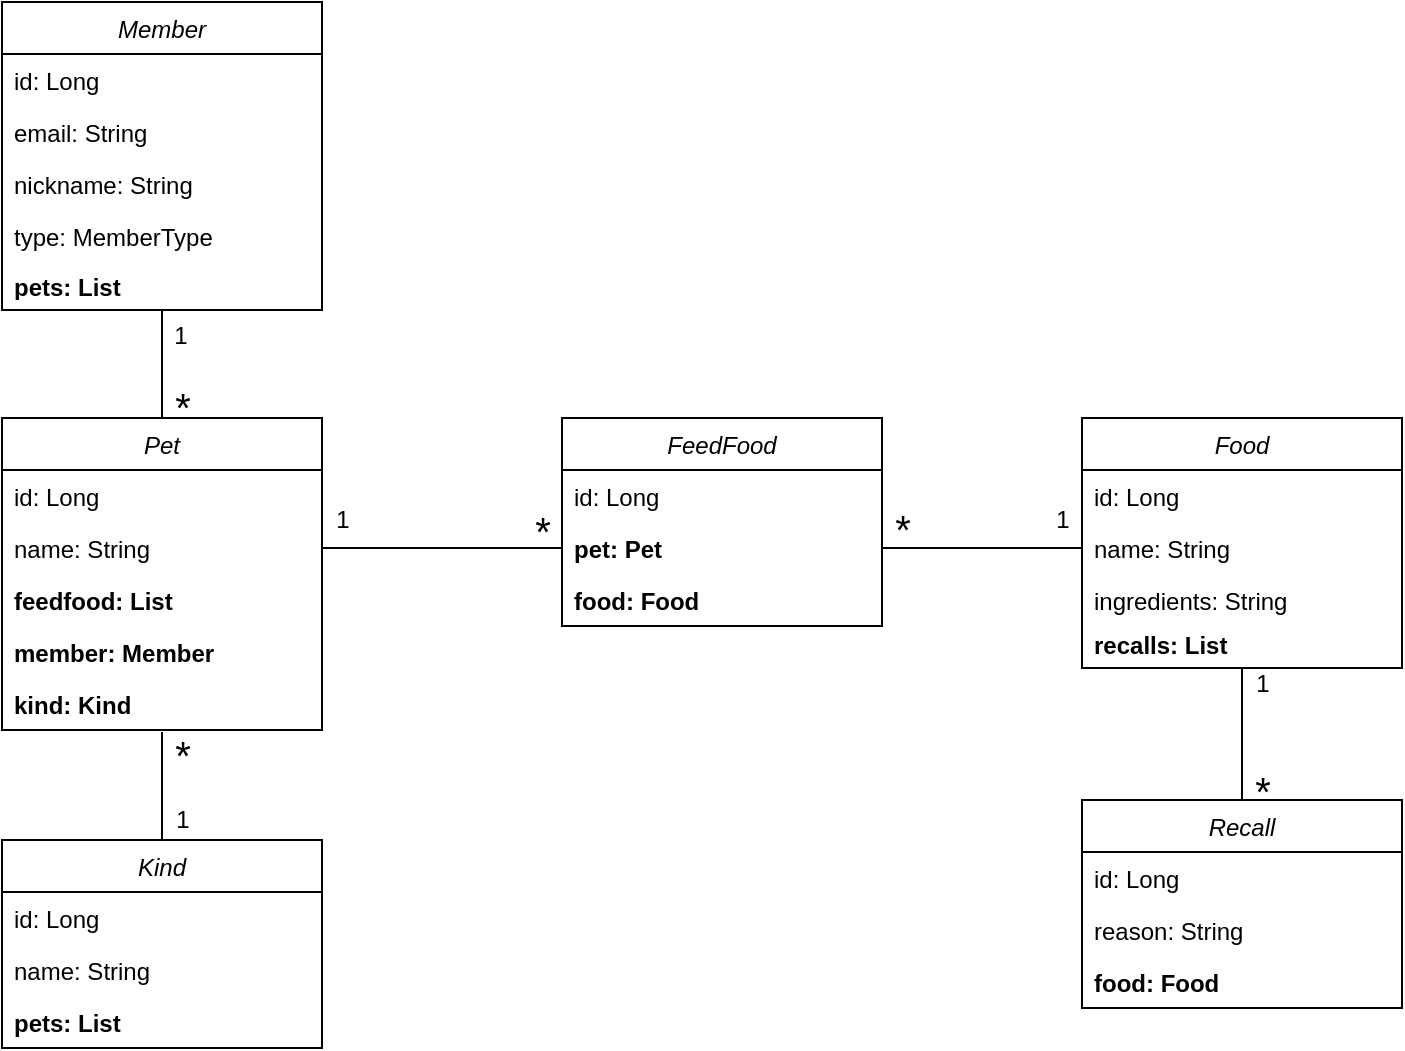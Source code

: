 <mxfile version="17.4.0" type="github">
  <diagram id="C5RBs43oDa-KdzZeNtuy" name="Page-1">
    <mxGraphModel dx="1298" dy="809" grid="1" gridSize="10" guides="1" tooltips="1" connect="1" arrows="1" fold="1" page="1" pageScale="1" pageWidth="827" pageHeight="583" math="0" shadow="0">
      <root>
        <mxCell id="WIyWlLk6GJQsqaUBKTNV-0" />
        <mxCell id="WIyWlLk6GJQsqaUBKTNV-1" parent="WIyWlLk6GJQsqaUBKTNV-0" />
        <mxCell id="ZGqFRhJ1InIE41oUpykp-16" style="edgeStyle=orthogonalEdgeStyle;rounded=0;orthogonalLoop=1;jettySize=auto;html=1;exitX=0.5;exitY=1;exitDx=0;exitDy=0;entryX=0.5;entryY=0;entryDx=0;entryDy=0;endArrow=none;endFill=0;" parent="WIyWlLk6GJQsqaUBKTNV-1" source="zkfFHV4jXpPFQw0GAbJ--0" target="ZGqFRhJ1InIE41oUpykp-3" edge="1">
          <mxGeometry relative="1" as="geometry" />
        </mxCell>
        <mxCell id="zkfFHV4jXpPFQw0GAbJ--0" value="Member" style="swimlane;fontStyle=2;align=center;verticalAlign=top;childLayout=stackLayout;horizontal=1;startSize=26;horizontalStack=0;resizeParent=1;resizeLast=0;collapsible=1;marginBottom=0;rounded=0;shadow=0;strokeWidth=1;" parent="WIyWlLk6GJQsqaUBKTNV-1" vertex="1">
          <mxGeometry x="80" y="21" width="160" height="154" as="geometry">
            <mxRectangle x="230" y="140" width="160" height="26" as="alternateBounds" />
          </mxGeometry>
        </mxCell>
        <mxCell id="zkfFHV4jXpPFQw0GAbJ--1" value="id: Long" style="text;align=left;verticalAlign=top;spacingLeft=4;spacingRight=4;overflow=hidden;rotatable=0;points=[[0,0.5],[1,0.5]];portConstraint=eastwest;" parent="zkfFHV4jXpPFQw0GAbJ--0" vertex="1">
          <mxGeometry y="26" width="160" height="26" as="geometry" />
        </mxCell>
        <mxCell id="ZGqFRhJ1InIE41oUpykp-2" value="email: String" style="text;align=left;verticalAlign=top;spacingLeft=4;spacingRight=4;overflow=hidden;rotatable=0;points=[[0,0.5],[1,0.5]];portConstraint=eastwest;" parent="zkfFHV4jXpPFQw0GAbJ--0" vertex="1">
          <mxGeometry y="52" width="160" height="26" as="geometry" />
        </mxCell>
        <mxCell id="ZGqFRhJ1InIE41oUpykp-1" value="nickname: String" style="text;align=left;verticalAlign=top;spacingLeft=4;spacingRight=4;overflow=hidden;rotatable=0;points=[[0,0.5],[1,0.5]];portConstraint=eastwest;" parent="zkfFHV4jXpPFQw0GAbJ--0" vertex="1">
          <mxGeometry y="78" width="160" height="26" as="geometry" />
        </mxCell>
        <mxCell id="A1zd_7pMqTfQitQCcipX-0" value="type: MemberType&#xa;" style="text;align=left;verticalAlign=top;spacingLeft=4;spacingRight=4;overflow=hidden;rotatable=0;points=[[0,0.5],[1,0.5]];portConstraint=eastwest;" vertex="1" parent="zkfFHV4jXpPFQw0GAbJ--0">
          <mxGeometry y="104" width="160" height="25" as="geometry" />
        </mxCell>
        <mxCell id="zkfFHV4jXpPFQw0GAbJ--2" value="pets: List" style="text;align=left;verticalAlign=top;spacingLeft=4;spacingRight=4;overflow=hidden;rotatable=0;points=[[0,0.5],[1,0.5]];portConstraint=eastwest;rounded=0;shadow=0;html=0;fontStyle=1" parent="zkfFHV4jXpPFQw0GAbJ--0" vertex="1">
          <mxGeometry y="129" width="160" height="16" as="geometry" />
        </mxCell>
        <mxCell id="ZGqFRhJ1InIE41oUpykp-3" value="Pet" style="swimlane;fontStyle=2;align=center;verticalAlign=top;childLayout=stackLayout;horizontal=1;startSize=26;horizontalStack=0;resizeParent=1;resizeLast=0;collapsible=1;marginBottom=0;rounded=0;shadow=0;strokeWidth=1;" parent="WIyWlLk6GJQsqaUBKTNV-1" vertex="1">
          <mxGeometry x="80" y="229" width="160" height="156" as="geometry">
            <mxRectangle x="230" y="140" width="160" height="26" as="alternateBounds" />
          </mxGeometry>
        </mxCell>
        <mxCell id="ZGqFRhJ1InIE41oUpykp-4" value="id: Long" style="text;align=left;verticalAlign=top;spacingLeft=4;spacingRight=4;overflow=hidden;rotatable=0;points=[[0,0.5],[1,0.5]];portConstraint=eastwest;" parent="ZGqFRhJ1InIE41oUpykp-3" vertex="1">
          <mxGeometry y="26" width="160" height="26" as="geometry" />
        </mxCell>
        <mxCell id="ZGqFRhJ1InIE41oUpykp-8" value="name: String" style="text;align=left;verticalAlign=top;spacingLeft=4;spacingRight=4;overflow=hidden;rotatable=0;points=[[0,0.5],[1,0.5]];portConstraint=eastwest;" parent="ZGqFRhJ1InIE41oUpykp-3" vertex="1">
          <mxGeometry y="52" width="160" height="26" as="geometry" />
        </mxCell>
        <mxCell id="ZGqFRhJ1InIE41oUpykp-44" value="feedfood: List" style="text;align=left;verticalAlign=top;spacingLeft=4;spacingRight=4;overflow=hidden;rotatable=0;points=[[0,0.5],[1,0.5]];portConstraint=eastwest;fontStyle=1" parent="ZGqFRhJ1InIE41oUpykp-3" vertex="1">
          <mxGeometry y="78" width="160" height="26" as="geometry" />
        </mxCell>
        <mxCell id="ZGqFRhJ1InIE41oUpykp-5" value="member: Member" style="text;align=left;verticalAlign=top;spacingLeft=4;spacingRight=4;overflow=hidden;rotatable=0;points=[[0,0.5],[1,0.5]];portConstraint=eastwest;fontStyle=1" parent="ZGqFRhJ1InIE41oUpykp-3" vertex="1">
          <mxGeometry y="104" width="160" height="26" as="geometry" />
        </mxCell>
        <mxCell id="ZGqFRhJ1InIE41oUpykp-9" value="kind: Kind" style="text;align=left;verticalAlign=top;spacingLeft=4;spacingRight=4;overflow=hidden;rotatable=0;points=[[0,0.5],[1,0.5]];portConstraint=eastwest;fontStyle=1" parent="ZGqFRhJ1InIE41oUpykp-3" vertex="1">
          <mxGeometry y="130" width="160" height="26" as="geometry" />
        </mxCell>
        <mxCell id="ZGqFRhJ1InIE41oUpykp-26" style="edgeStyle=orthogonalEdgeStyle;rounded=0;orthogonalLoop=1;jettySize=auto;html=1;exitX=0.5;exitY=0;exitDx=0;exitDy=0;entryX=0.5;entryY=1.038;entryDx=0;entryDy=0;entryPerimeter=0;fontSize=20;endArrow=none;endFill=0;" parent="WIyWlLk6GJQsqaUBKTNV-1" source="ZGqFRhJ1InIE41oUpykp-10" target="ZGqFRhJ1InIE41oUpykp-9" edge="1">
          <mxGeometry relative="1" as="geometry" />
        </mxCell>
        <mxCell id="ZGqFRhJ1InIE41oUpykp-10" value="Kind" style="swimlane;fontStyle=2;align=center;verticalAlign=top;childLayout=stackLayout;horizontal=1;startSize=26;horizontalStack=0;resizeParent=1;resizeLast=0;collapsible=1;marginBottom=0;rounded=0;shadow=0;strokeWidth=1;" parent="WIyWlLk6GJQsqaUBKTNV-1" vertex="1">
          <mxGeometry x="80" y="440" width="160" height="104" as="geometry">
            <mxRectangle x="230" y="140" width="160" height="26" as="alternateBounds" />
          </mxGeometry>
        </mxCell>
        <mxCell id="ZGqFRhJ1InIE41oUpykp-11" value="id: Long" style="text;align=left;verticalAlign=top;spacingLeft=4;spacingRight=4;overflow=hidden;rotatable=0;points=[[0,0.5],[1,0.5]];portConstraint=eastwest;" parent="ZGqFRhJ1InIE41oUpykp-10" vertex="1">
          <mxGeometry y="26" width="160" height="26" as="geometry" />
        </mxCell>
        <mxCell id="ZGqFRhJ1InIE41oUpykp-14" value="name: String" style="text;align=left;verticalAlign=top;spacingLeft=4;spacingRight=4;overflow=hidden;rotatable=0;points=[[0,0.5],[1,0.5]];portConstraint=eastwest;fontStyle=0" parent="ZGqFRhJ1InIE41oUpykp-10" vertex="1">
          <mxGeometry y="52" width="160" height="26" as="geometry" />
        </mxCell>
        <mxCell id="ZGqFRhJ1InIE41oUpykp-25" value="pets: List" style="text;align=left;verticalAlign=top;spacingLeft=4;spacingRight=4;overflow=hidden;rotatable=0;points=[[0,0.5],[1,0.5]];portConstraint=eastwest;fontStyle=1" parent="ZGqFRhJ1InIE41oUpykp-10" vertex="1">
          <mxGeometry y="78" width="160" height="22" as="geometry" />
        </mxCell>
        <mxCell id="ZGqFRhJ1InIE41oUpykp-18" value="1" style="text;html=1;align=center;verticalAlign=middle;resizable=0;points=[];autosize=1;strokeColor=none;fillColor=none;" parent="WIyWlLk6GJQsqaUBKTNV-1" vertex="1">
          <mxGeometry x="159" y="178" width="20" height="20" as="geometry" />
        </mxCell>
        <mxCell id="ZGqFRhJ1InIE41oUpykp-19" value="&lt;font style=&quot;font-size: 20px&quot;&gt;*&lt;/font&gt;" style="text;html=1;align=center;verticalAlign=middle;resizable=0;points=[];autosize=1;strokeColor=none;fillColor=none;" parent="WIyWlLk6GJQsqaUBKTNV-1" vertex="1">
          <mxGeometry x="160" y="213" width="20" height="20" as="geometry" />
        </mxCell>
        <mxCell id="ZGqFRhJ1InIE41oUpykp-27" value="1" style="text;html=1;align=center;verticalAlign=middle;resizable=0;points=[];autosize=1;strokeColor=none;fillColor=none;" parent="WIyWlLk6GJQsqaUBKTNV-1" vertex="1">
          <mxGeometry x="160" y="420" width="20" height="20" as="geometry" />
        </mxCell>
        <mxCell id="ZGqFRhJ1InIE41oUpykp-28" value="&lt;font style=&quot;font-size: 20px&quot;&gt;*&lt;/font&gt;" style="text;html=1;align=center;verticalAlign=middle;resizable=0;points=[];autosize=1;strokeColor=none;fillColor=none;" parent="WIyWlLk6GJQsqaUBKTNV-1" vertex="1">
          <mxGeometry x="160" y="387" width="20" height="20" as="geometry" />
        </mxCell>
        <mxCell id="ZGqFRhJ1InIE41oUpykp-51" style="edgeStyle=orthogonalEdgeStyle;rounded=0;orthogonalLoop=1;jettySize=auto;html=1;exitX=0.5;exitY=1;exitDx=0;exitDy=0;entryX=0.5;entryY=0;entryDx=0;entryDy=0;fontSize=20;endArrow=none;endFill=0;" parent="WIyWlLk6GJQsqaUBKTNV-1" source="ZGqFRhJ1InIE41oUpykp-29" target="ZGqFRhJ1InIE41oUpykp-46" edge="1">
          <mxGeometry relative="1" as="geometry" />
        </mxCell>
        <mxCell id="ZGqFRhJ1InIE41oUpykp-29" value="Food" style="swimlane;fontStyle=2;align=center;verticalAlign=top;childLayout=stackLayout;horizontal=1;startSize=26;horizontalStack=0;resizeParent=1;resizeLast=0;collapsible=1;marginBottom=0;rounded=0;shadow=0;strokeWidth=1;" parent="WIyWlLk6GJQsqaUBKTNV-1" vertex="1">
          <mxGeometry x="620" y="229" width="160" height="125" as="geometry">
            <mxRectangle x="230" y="140" width="160" height="26" as="alternateBounds" />
          </mxGeometry>
        </mxCell>
        <mxCell id="ZGqFRhJ1InIE41oUpykp-30" value="id: Long" style="text;align=left;verticalAlign=top;spacingLeft=4;spacingRight=4;overflow=hidden;rotatable=0;points=[[0,0.5],[1,0.5]];portConstraint=eastwest;" parent="ZGqFRhJ1InIE41oUpykp-29" vertex="1">
          <mxGeometry y="26" width="160" height="26" as="geometry" />
        </mxCell>
        <mxCell id="ZGqFRhJ1InIE41oUpykp-31" value="name: String" style="text;align=left;verticalAlign=top;spacingLeft=4;spacingRight=4;overflow=hidden;rotatable=0;points=[[0,0.5],[1,0.5]];portConstraint=eastwest;fontStyle=0" parent="ZGqFRhJ1InIE41oUpykp-29" vertex="1">
          <mxGeometry y="52" width="160" height="26" as="geometry" />
        </mxCell>
        <mxCell id="ZGqFRhJ1InIE41oUpykp-32" value="ingredients: String" style="text;align=left;verticalAlign=top;spacingLeft=4;spacingRight=4;overflow=hidden;rotatable=0;points=[[0,0.5],[1,0.5]];portConstraint=eastwest;fontStyle=0" parent="ZGqFRhJ1InIE41oUpykp-29" vertex="1">
          <mxGeometry y="78" width="160" height="22" as="geometry" />
        </mxCell>
        <mxCell id="ZGqFRhJ1InIE41oUpykp-55" value="recalls: List" style="text;align=left;verticalAlign=top;spacingLeft=4;spacingRight=4;overflow=hidden;rotatable=0;points=[[0,0.5],[1,0.5]];portConstraint=eastwest;fontStyle=1" parent="ZGqFRhJ1InIE41oUpykp-29" vertex="1">
          <mxGeometry y="100" width="160" height="25" as="geometry" />
        </mxCell>
        <mxCell id="ZGqFRhJ1InIE41oUpykp-33" value="FeedFood" style="swimlane;fontStyle=2;align=center;verticalAlign=top;childLayout=stackLayout;horizontal=1;startSize=26;horizontalStack=0;resizeParent=1;resizeLast=0;collapsible=1;marginBottom=0;rounded=0;shadow=0;strokeWidth=1;" parent="WIyWlLk6GJQsqaUBKTNV-1" vertex="1">
          <mxGeometry x="360" y="229" width="160" height="104" as="geometry">
            <mxRectangle x="230" y="140" width="160" height="26" as="alternateBounds" />
          </mxGeometry>
        </mxCell>
        <mxCell id="ZGqFRhJ1InIE41oUpykp-34" value="id: Long" style="text;align=left;verticalAlign=top;spacingLeft=4;spacingRight=4;overflow=hidden;rotatable=0;points=[[0,0.5],[1,0.5]];portConstraint=eastwest;" parent="ZGqFRhJ1InIE41oUpykp-33" vertex="1">
          <mxGeometry y="26" width="160" height="26" as="geometry" />
        </mxCell>
        <mxCell id="ZGqFRhJ1InIE41oUpykp-35" value="pet: Pet" style="text;align=left;verticalAlign=top;spacingLeft=4;spacingRight=4;overflow=hidden;rotatable=0;points=[[0,0.5],[1,0.5]];portConstraint=eastwest;fontStyle=1" parent="ZGqFRhJ1InIE41oUpykp-33" vertex="1">
          <mxGeometry y="52" width="160" height="26" as="geometry" />
        </mxCell>
        <mxCell id="ZGqFRhJ1InIE41oUpykp-36" value="food: Food&#xa;" style="text;align=left;verticalAlign=top;spacingLeft=4;spacingRight=4;overflow=hidden;rotatable=0;points=[[0,0.5],[1,0.5]];portConstraint=eastwest;fontStyle=1" parent="ZGqFRhJ1InIE41oUpykp-33" vertex="1">
          <mxGeometry y="78" width="160" height="22" as="geometry" />
        </mxCell>
        <mxCell id="ZGqFRhJ1InIE41oUpykp-37" style="edgeStyle=orthogonalEdgeStyle;rounded=0;orthogonalLoop=1;jettySize=auto;html=1;exitX=1;exitY=0.5;exitDx=0;exitDy=0;entryX=0;entryY=0.5;entryDx=0;entryDy=0;fontSize=20;endArrow=none;endFill=0;" parent="WIyWlLk6GJQsqaUBKTNV-1" source="ZGqFRhJ1InIE41oUpykp-8" target="ZGqFRhJ1InIE41oUpykp-35" edge="1">
          <mxGeometry relative="1" as="geometry" />
        </mxCell>
        <mxCell id="ZGqFRhJ1InIE41oUpykp-39" style="edgeStyle=orthogonalEdgeStyle;rounded=0;orthogonalLoop=1;jettySize=auto;html=1;exitX=1;exitY=0.5;exitDx=0;exitDy=0;entryX=0;entryY=0.5;entryDx=0;entryDy=0;fontSize=20;endArrow=none;endFill=0;" parent="WIyWlLk6GJQsqaUBKTNV-1" source="ZGqFRhJ1InIE41oUpykp-35" target="ZGqFRhJ1InIE41oUpykp-31" edge="1">
          <mxGeometry relative="1" as="geometry" />
        </mxCell>
        <mxCell id="ZGqFRhJ1InIE41oUpykp-40" value="&lt;font style=&quot;font-size: 20px&quot;&gt;*&lt;/font&gt;" style="text;html=1;align=center;verticalAlign=middle;resizable=0;points=[];autosize=1;strokeColor=none;fillColor=none;" parent="WIyWlLk6GJQsqaUBKTNV-1" vertex="1">
          <mxGeometry x="340" y="275" width="20" height="20" as="geometry" />
        </mxCell>
        <mxCell id="ZGqFRhJ1InIE41oUpykp-41" value="1" style="text;html=1;align=center;verticalAlign=middle;resizable=0;points=[];autosize=1;strokeColor=none;fillColor=none;" parent="WIyWlLk6GJQsqaUBKTNV-1" vertex="1">
          <mxGeometry x="240" y="270" width="20" height="20" as="geometry" />
        </mxCell>
        <mxCell id="ZGqFRhJ1InIE41oUpykp-42" value="&lt;font style=&quot;font-size: 20px&quot;&gt;*&lt;/font&gt;" style="text;html=1;align=center;verticalAlign=middle;resizable=0;points=[];autosize=1;strokeColor=none;fillColor=none;" parent="WIyWlLk6GJQsqaUBKTNV-1" vertex="1">
          <mxGeometry x="520" y="274" width="20" height="20" as="geometry" />
        </mxCell>
        <mxCell id="ZGqFRhJ1InIE41oUpykp-43" value="1" style="text;html=1;align=center;verticalAlign=middle;resizable=0;points=[];autosize=1;strokeColor=none;fillColor=none;" parent="WIyWlLk6GJQsqaUBKTNV-1" vertex="1">
          <mxGeometry x="600" y="270" width="20" height="20" as="geometry" />
        </mxCell>
        <mxCell id="ZGqFRhJ1InIE41oUpykp-46" value="Recall" style="swimlane;fontStyle=2;align=center;verticalAlign=top;childLayout=stackLayout;horizontal=1;startSize=26;horizontalStack=0;resizeParent=1;resizeLast=0;collapsible=1;marginBottom=0;rounded=0;shadow=0;strokeWidth=1;" parent="WIyWlLk6GJQsqaUBKTNV-1" vertex="1">
          <mxGeometry x="620" y="420" width="160" height="104" as="geometry">
            <mxRectangle x="230" y="140" width="160" height="26" as="alternateBounds" />
          </mxGeometry>
        </mxCell>
        <mxCell id="ZGqFRhJ1InIE41oUpykp-47" value="id: Long" style="text;align=left;verticalAlign=top;spacingLeft=4;spacingRight=4;overflow=hidden;rotatable=0;points=[[0,0.5],[1,0.5]];portConstraint=eastwest;" parent="ZGqFRhJ1InIE41oUpykp-46" vertex="1">
          <mxGeometry y="26" width="160" height="26" as="geometry" />
        </mxCell>
        <mxCell id="ZGqFRhJ1InIE41oUpykp-48" value="reason: String" style="text;align=left;verticalAlign=top;spacingLeft=4;spacingRight=4;overflow=hidden;rotatable=0;points=[[0,0.5],[1,0.5]];portConstraint=eastwest;fontStyle=0" parent="ZGqFRhJ1InIE41oUpykp-46" vertex="1">
          <mxGeometry y="52" width="160" height="26" as="geometry" />
        </mxCell>
        <mxCell id="ZGqFRhJ1InIE41oUpykp-49" value="food: Food" style="text;align=left;verticalAlign=top;spacingLeft=4;spacingRight=4;overflow=hidden;rotatable=0;points=[[0,0.5],[1,0.5]];portConstraint=eastwest;fontStyle=1" parent="ZGqFRhJ1InIE41oUpykp-46" vertex="1">
          <mxGeometry y="78" width="160" height="22" as="geometry" />
        </mxCell>
        <mxCell id="ZGqFRhJ1InIE41oUpykp-53" value="&lt;font style=&quot;font-size: 20px&quot;&gt;*&lt;/font&gt;" style="text;html=1;align=center;verticalAlign=middle;resizable=0;points=[];autosize=1;strokeColor=none;fillColor=none;" parent="WIyWlLk6GJQsqaUBKTNV-1" vertex="1">
          <mxGeometry x="700" y="405" width="20" height="20" as="geometry" />
        </mxCell>
        <mxCell id="ZGqFRhJ1InIE41oUpykp-54" value="1" style="text;html=1;align=center;verticalAlign=middle;resizable=0;points=[];autosize=1;strokeColor=none;fillColor=none;" parent="WIyWlLk6GJQsqaUBKTNV-1" vertex="1">
          <mxGeometry x="700" y="352" width="20" height="20" as="geometry" />
        </mxCell>
      </root>
    </mxGraphModel>
  </diagram>
</mxfile>
